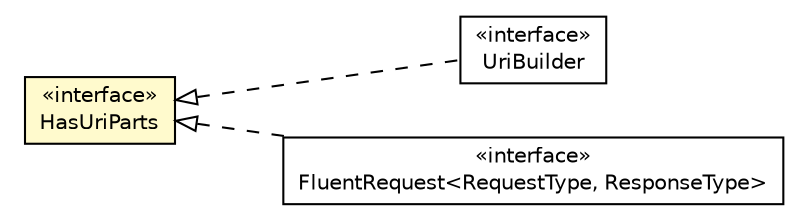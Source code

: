 #!/usr/local/bin/dot
#
# Class diagram 
# Generated by UMLGraph version R5_6-24-gf6e263 (http://www.umlgraph.org/)
#

digraph G {
	edge [fontname="Helvetica",fontsize=10,labelfontname="Helvetica",labelfontsize=10];
	node [fontname="Helvetica",fontsize=10,shape=plaintext];
	nodesep=0.25;
	ranksep=0.5;
	rankdir=LR;
	// org.turbogwt.core.http.client.UriBuilder
	c1574 [label=<<table title="org.turbogwt.core.http.client.UriBuilder" border="0" cellborder="1" cellspacing="0" cellpadding="2" port="p" href="./UriBuilder.html">
		<tr><td><table border="0" cellspacing="0" cellpadding="1">
<tr><td align="center" balign="center"> &#171;interface&#187; </td></tr>
<tr><td align="center" balign="center"> UriBuilder </td></tr>
		</table></td></tr>
		</table>>, URL="./UriBuilder.html", fontname="Helvetica", fontcolor="black", fontsize=10.0];
	// org.turbogwt.core.http.client.HasUriParts
	c1579 [label=<<table title="org.turbogwt.core.http.client.HasUriParts" border="0" cellborder="1" cellspacing="0" cellpadding="2" port="p" bgcolor="lemonChiffon" href="./HasUriParts.html">
		<tr><td><table border="0" cellspacing="0" cellpadding="1">
<tr><td align="center" balign="center"> &#171;interface&#187; </td></tr>
<tr><td align="center" balign="center"> HasUriParts </td></tr>
		</table></td></tr>
		</table>>, URL="./HasUriParts.html", fontname="Helvetica", fontcolor="black", fontsize=10.0];
	// org.turbogwt.core.http.client.FluentRequest<RequestType, ResponseType>
	c1580 [label=<<table title="org.turbogwt.core.http.client.FluentRequest" border="0" cellborder="1" cellspacing="0" cellpadding="2" port="p" href="./FluentRequest.html">
		<tr><td><table border="0" cellspacing="0" cellpadding="1">
<tr><td align="center" balign="center"> &#171;interface&#187; </td></tr>
<tr><td align="center" balign="center"> FluentRequest&lt;RequestType, ResponseType&gt; </td></tr>
		</table></td></tr>
		</table>>, URL="./FluentRequest.html", fontname="Helvetica", fontcolor="black", fontsize=10.0];
	//org.turbogwt.core.http.client.UriBuilder implements org.turbogwt.core.http.client.HasUriParts
	c1579:p -> c1574:p [dir=back,arrowtail=empty,style=dashed];
	//org.turbogwt.core.http.client.FluentRequest<RequestType, ResponseType> implements org.turbogwt.core.http.client.HasUriParts
	c1579:p -> c1580:p [dir=back,arrowtail=empty,style=dashed];
}

